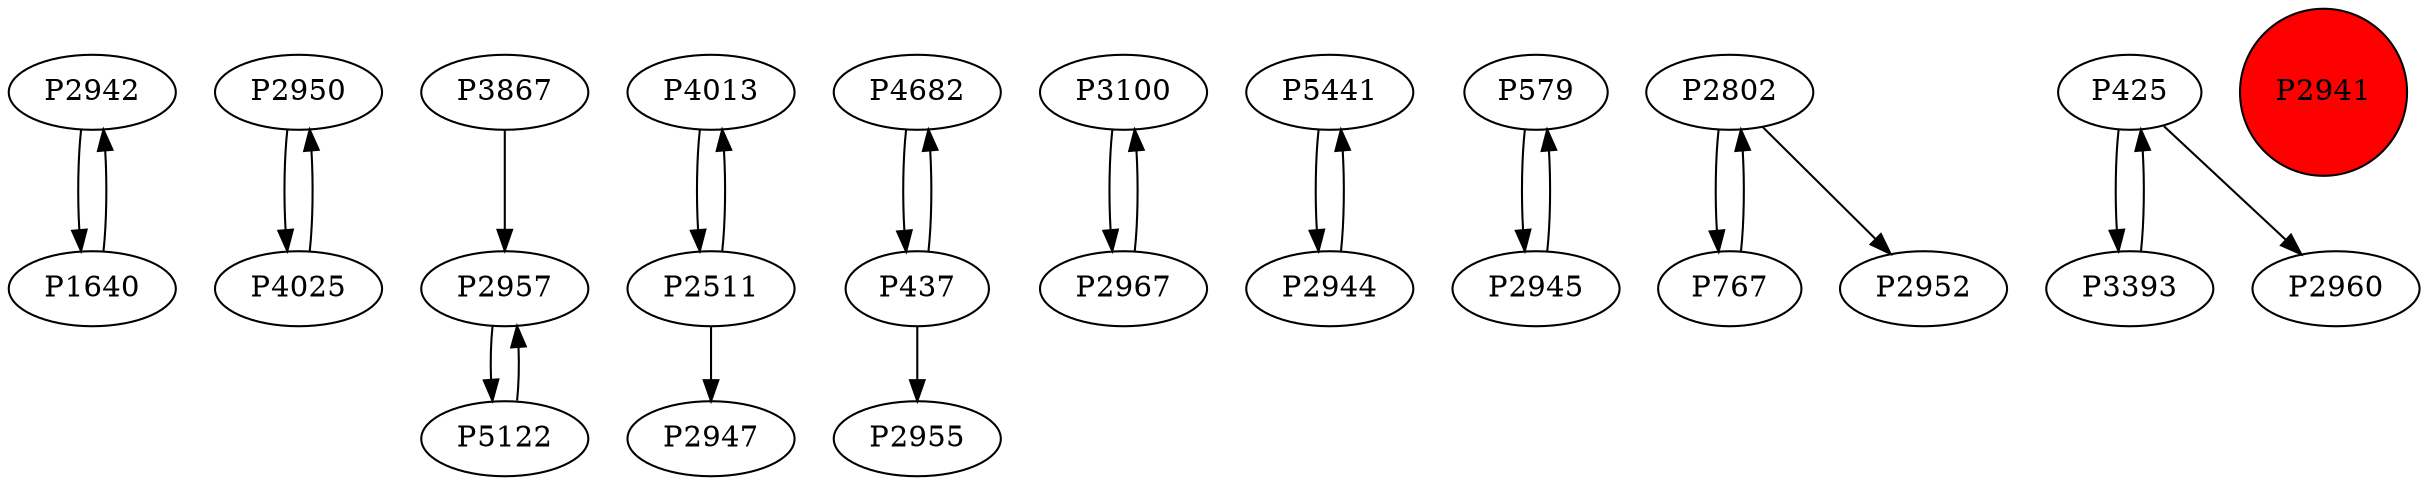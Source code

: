 digraph {
	P2942 -> P1640
	P2950 -> P4025
	P3867 -> P2957
	P5122 -> P2957
	P2957 -> P5122
	P4013 -> P2511
	P4682 -> P437
	P3100 -> P2967
	P2511 -> P4013
	P4025 -> P2950
	P5441 -> P2944
	P579 -> P2945
	P2944 -> P5441
	P2511 -> P2947
	P2967 -> P3100
	P2945 -> P579
	P437 -> P4682
	P437 -> P2955
	P2802 -> P767
	P1640 -> P2942
	P2802 -> P2952
	P767 -> P2802
	P425 -> P3393
	P425 -> P2960
	P3393 -> P425
	P2941 [shape=circle]
	P2941 [style=filled]
	P2941 [fillcolor=red]
}